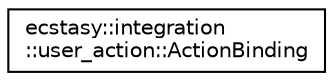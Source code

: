 digraph "Graphical Class Hierarchy"
{
 // LATEX_PDF_SIZE
  edge [fontname="Helvetica",fontsize="10",labelfontname="Helvetica",labelfontsize="10"];
  node [fontname="Helvetica",fontsize="10",shape=record];
  rankdir="LR";
  Node0 [label="ecstasy::integration\l::user_action::ActionBinding",height=0.2,width=0.4,color="black", fillcolor="white", style="filled",URL="$classecstasy_1_1integration_1_1user__action_1_1_action_binding.html",tooltip="Action binding class, represent a binding between an input and a given action."];
}
